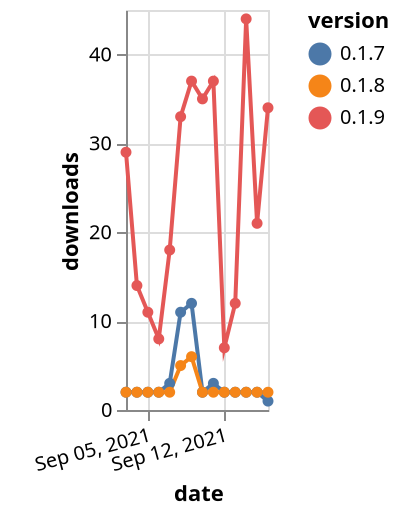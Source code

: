 {"$schema": "https://vega.github.io/schema/vega-lite/v5.json", "description": "A simple bar chart with embedded data.", "data": {"values": [{"date": "2021-09-03", "total": 21201, "delta": 29, "version": "0.1.9"}, {"date": "2021-09-04", "total": 21215, "delta": 14, "version": "0.1.9"}, {"date": "2021-09-05", "total": 21226, "delta": 11, "version": "0.1.9"}, {"date": "2021-09-06", "total": 21234, "delta": 8, "version": "0.1.9"}, {"date": "2021-09-07", "total": 21252, "delta": 18, "version": "0.1.9"}, {"date": "2021-09-08", "total": 21285, "delta": 33, "version": "0.1.9"}, {"date": "2021-09-09", "total": 21322, "delta": 37, "version": "0.1.9"}, {"date": "2021-09-10", "total": 21357, "delta": 35, "version": "0.1.9"}, {"date": "2021-09-11", "total": 21394, "delta": 37, "version": "0.1.9"}, {"date": "2021-09-12", "total": 21401, "delta": 7, "version": "0.1.9"}, {"date": "2021-09-13", "total": 21413, "delta": 12, "version": "0.1.9"}, {"date": "2021-09-14", "total": 21457, "delta": 44, "version": "0.1.9"}, {"date": "2021-09-15", "total": 21478, "delta": 21, "version": "0.1.9"}, {"date": "2021-09-16", "total": 21512, "delta": 34, "version": "0.1.9"}, {"date": "2021-09-03", "total": 7968, "delta": 2, "version": "0.1.7"}, {"date": "2021-09-04", "total": 7970, "delta": 2, "version": "0.1.7"}, {"date": "2021-09-05", "total": 7972, "delta": 2, "version": "0.1.7"}, {"date": "2021-09-06", "total": 7974, "delta": 2, "version": "0.1.7"}, {"date": "2021-09-07", "total": 7977, "delta": 3, "version": "0.1.7"}, {"date": "2021-09-08", "total": 7988, "delta": 11, "version": "0.1.7"}, {"date": "2021-09-09", "total": 8000, "delta": 12, "version": "0.1.7"}, {"date": "2021-09-10", "total": 8002, "delta": 2, "version": "0.1.7"}, {"date": "2021-09-11", "total": 8005, "delta": 3, "version": "0.1.7"}, {"date": "2021-09-12", "total": 8007, "delta": 2, "version": "0.1.7"}, {"date": "2021-09-13", "total": 8009, "delta": 2, "version": "0.1.7"}, {"date": "2021-09-14", "total": 8011, "delta": 2, "version": "0.1.7"}, {"date": "2021-09-15", "total": 8013, "delta": 2, "version": "0.1.7"}, {"date": "2021-09-16", "total": 8014, "delta": 1, "version": "0.1.7"}, {"date": "2021-09-03", "total": 5105, "delta": 2, "version": "0.1.8"}, {"date": "2021-09-04", "total": 5107, "delta": 2, "version": "0.1.8"}, {"date": "2021-09-05", "total": 5109, "delta": 2, "version": "0.1.8"}, {"date": "2021-09-06", "total": 5111, "delta": 2, "version": "0.1.8"}, {"date": "2021-09-07", "total": 5113, "delta": 2, "version": "0.1.8"}, {"date": "2021-09-08", "total": 5118, "delta": 5, "version": "0.1.8"}, {"date": "2021-09-09", "total": 5124, "delta": 6, "version": "0.1.8"}, {"date": "2021-09-10", "total": 5126, "delta": 2, "version": "0.1.8"}, {"date": "2021-09-11", "total": 5128, "delta": 2, "version": "0.1.8"}, {"date": "2021-09-12", "total": 5130, "delta": 2, "version": "0.1.8"}, {"date": "2021-09-13", "total": 5132, "delta": 2, "version": "0.1.8"}, {"date": "2021-09-14", "total": 5134, "delta": 2, "version": "0.1.8"}, {"date": "2021-09-15", "total": 5136, "delta": 2, "version": "0.1.8"}, {"date": "2021-09-16", "total": 5138, "delta": 2, "version": "0.1.8"}]}, "width": "container", "mark": {"type": "line", "point": {"filled": true}}, "encoding": {"x": {"field": "date", "type": "temporal", "timeUnit": "yearmonthdate", "title": "date", "axis": {"labelAngle": -15}}, "y": {"field": "delta", "type": "quantitative", "title": "downloads"}, "color": {"field": "version", "type": "nominal"}, "tooltip": {"field": "delta"}}}